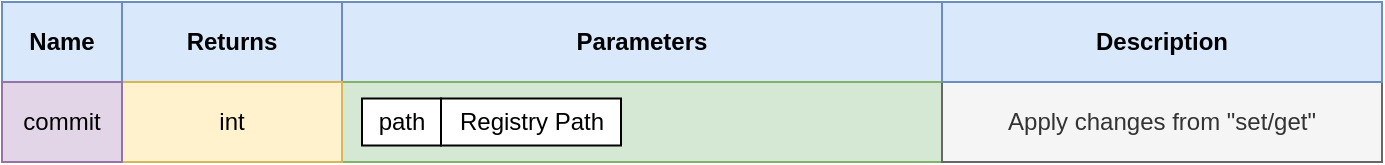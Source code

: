 <mxfile>
    <diagram id="fjN8D4Odn0497USpxgly" name="Page-1">
        <mxGraphModel dx="1114" dy="1604" grid="1" gridSize="10" guides="1" tooltips="1" connect="1" arrows="1" fold="1" page="1" pageScale="1" pageWidth="1169" pageHeight="827" background="#ffffff" math="0" shadow="0">
            <root>
                <mxCell id="0"/>
                <mxCell id="1" parent="0"/>
                <mxCell id="196" value="&lt;b&gt;Name&lt;/b&gt;" style="rounded=0;whiteSpace=wrap;html=1;align=center;fillColor=#dae8fc;strokeColor=#6c8ebf;" parent="1" vertex="1">
                    <mxGeometry x="40" y="-800" width="60" height="40" as="geometry"/>
                </mxCell>
                <mxCell id="501" value="&lt;b&gt;Parameters&lt;/b&gt;" style="rounded=0;whiteSpace=wrap;html=1;align=center;fillColor=#dae8fc;strokeColor=#6c8ebf;" parent="1" vertex="1">
                    <mxGeometry x="210" y="-800" width="300" height="40" as="geometry"/>
                </mxCell>
                <mxCell id="502" value="&lt;b&gt;Returns&lt;/b&gt;" style="rounded=0;whiteSpace=wrap;html=1;align=center;fillColor=#dae8fc;strokeColor=#6c8ebf;" parent="1" vertex="1">
                    <mxGeometry x="100" y="-800" width="110" height="40" as="geometry"/>
                </mxCell>
                <mxCell id="508" value="" style="rounded=0;whiteSpace=wrap;html=1;fillColor=#d5e8d4;strokeColor=#82b366;" parent="1" vertex="1">
                    <mxGeometry x="210" y="-760" width="300" height="40" as="geometry"/>
                </mxCell>
                <mxCell id="516" value="Apply changes from &quot;set/get&quot;" style="rounded=0;whiteSpace=wrap;html=1;fillColor=#f5f5f5;strokeColor=#666666;fontColor=#333333;" parent="1" vertex="1">
                    <mxGeometry x="510" y="-760" width="220" height="40" as="geometry"/>
                </mxCell>
                <mxCell id="422" value="int" style="rounded=0;whiteSpace=wrap;html=1;fillColor=#fff2cc;strokeColor=#d6b656;" parent="1" vertex="1">
                    <mxGeometry x="100" y="-760" width="110" height="40" as="geometry"/>
                </mxCell>
                <mxCell id="439" value="commit" style="rounded=0;whiteSpace=wrap;html=1;fillColor=#e1d5e7;strokeColor=#9673a6;" parent="1" vertex="1">
                    <mxGeometry x="40" y="-760" width="60" height="40" as="geometry"/>
                </mxCell>
                <mxCell id="503" value="&lt;b&gt;Description&lt;/b&gt;" style="rounded=0;whiteSpace=wrap;html=1;align=center;fillColor=#dae8fc;strokeColor=#6c8ebf;" parent="1" vertex="1">
                    <mxGeometry x="510" y="-800" width="220" height="40" as="geometry"/>
                </mxCell>
                <mxCell id="538" value="path" style="rounded=0;whiteSpace=wrap;html=1;" parent="1" vertex="1">
                    <mxGeometry x="220" y="-751.75" width="39.5" height="23.5" as="geometry"/>
                </mxCell>
                <mxCell id="539" value="Registry Path" style="rounded=0;whiteSpace=wrap;html=1;" parent="1" vertex="1">
                    <mxGeometry x="259.5" y="-751.75" width="90" height="23.5" as="geometry"/>
                </mxCell>
            </root>
        </mxGraphModel>
    </diagram>
</mxfile>